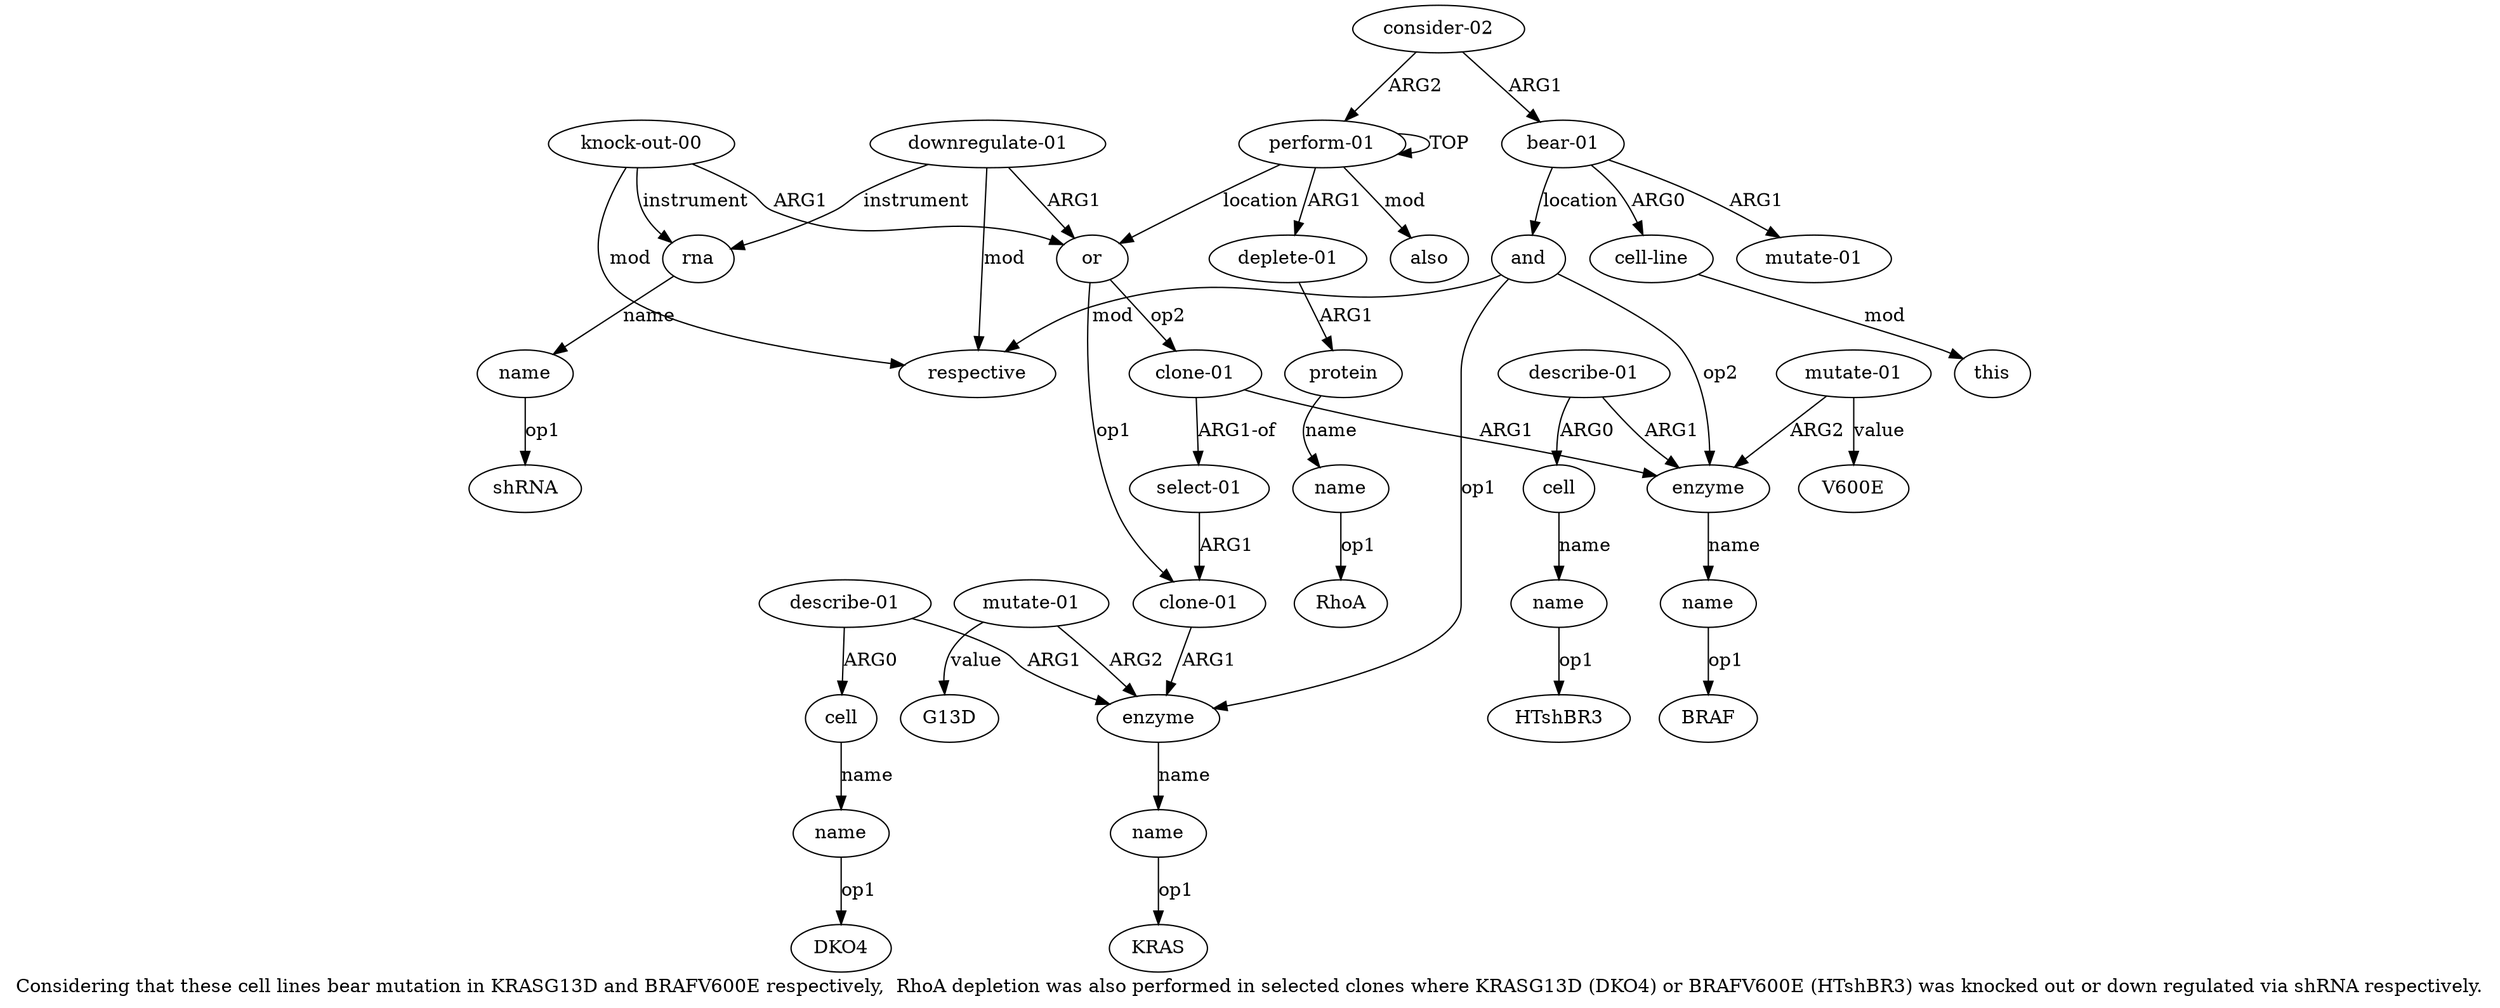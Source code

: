 digraph  {
	graph [label="Considering that these cell lines bear mutation in KRASG13D and BRAFV600E respectively,  RhoA depletion was also performed in selected \
clones where KRASG13D (DKO4) or BRAFV600E (HTshBR3) was knocked out or down regulated via shRNA respectively."];
	node [label="\N"];
	a20	 [color=black,
		gold_ind=20,
		gold_label=name,
		label=name,
		test_ind=20,
		test_label=name];
	"a20 HTshBR3"	 [color=black,
		gold_ind=-1,
		gold_label=HTshBR3,
		label=HTshBR3,
		test_ind=-1,
		test_label=HTshBR3];
	a20 -> "a20 HTshBR3" [key=0,
	color=black,
	gold_label=op1,
	label=op1,
	test_label=op1];
a21 [color=black,
	gold_ind=21,
	gold_label="knock-out-00",
	label="knock-out-00",
	test_ind=21,
	test_label="knock-out-00"];
a22 [color=black,
	gold_ind=22,
	gold_label=rna,
	label=rna,
	test_ind=22,
	test_label=rna];
a21 -> a22 [key=0,
color=black,
gold_label=instrument,
label=instrument,
test_label=instrument];
a24 [color=black,
gold_ind=24,
gold_label=respective,
label=respective,
test_ind=24,
test_label=respective];
a21 -> a24 [key=0,
color=black,
gold_label=mod,
label=mod,
test_label=mod];
a5 [color=black,
gold_ind=5,
gold_label=or,
label=or,
test_ind=5,
test_label=or];
a21 -> a5 [key=0,
color=black,
gold_label=ARG1,
label=ARG1,
test_label=ARG1];
a23 [color=black,
gold_ind=23,
gold_label=name,
label=name,
test_ind=23,
test_label=name];
a22 -> a23 [key=0,
color=black,
gold_label=name,
label=name,
test_label=name];
"a23 shRNA" [color=black,
gold_ind=-1,
gold_label=shRNA,
label=shRNA,
test_ind=-1,
test_label=shRNA];
a23 -> "a23 shRNA" [key=0,
color=black,
gold_label=op1,
label=op1,
test_label=op1];
a25 [color=black,
gold_ind=25,
gold_label="downregulate-01",
label="downregulate-01",
test_ind=25,
test_label="downregulate-01"];
a25 -> a22 [key=0,
color=black,
gold_label=instrument,
label=instrument,
test_label=instrument];
a25 -> a24 [key=0,
color=black,
gold_label=mod,
label=mod,
test_label=mod];
a25 -> a5 [key=0,
color=black,
gold_label=ARG1,
label=ARG1,
test_label=ARG1];
a26 [color=black,
gold_ind=26,
gold_label="consider-02",
label="consider-02",
test_ind=26,
test_label="consider-02"];
a27 [color=black,
gold_ind=27,
gold_label="bear-01",
label="bear-01",
test_ind=27,
test_label="bear-01"];
a26 -> a27 [key=0,
color=black,
gold_label=ARG1,
label=ARG1,
test_label=ARG1];
a0 [color=black,
gold_ind=0,
gold_label="perform-01",
label="perform-01",
test_ind=0,
test_label="perform-01"];
a26 -> a0 [key=0,
color=black,
gold_label=ARG2,
label=ARG2,
test_label=ARG2];
a28 [color=black,
gold_ind=28,
gold_label="cell-line",
label="cell-line",
test_ind=28,
test_label="cell-line"];
a27 -> a28 [key=0,
color=black,
gold_label=ARG0,
label=ARG0,
test_label=ARG0];
a31 [color=black,
gold_ind=31,
gold_label=and,
label=and,
test_ind=31,
test_label=and];
a27 -> a31 [key=0,
color=black,
gold_label=location,
label=location,
test_label=location];
a30 [color=black,
gold_ind=30,
gold_label="mutate-01",
label="mutate-01",
test_ind=30,
test_label="mutate-01"];
a27 -> a30 [key=0,
color=black,
gold_label=ARG1,
label=ARG1,
test_label=ARG1];
a29 [color=black,
gold_ind=29,
gold_label=this,
label=this,
test_ind=29,
test_label=this];
a28 -> a29 [key=0,
color=black,
gold_label=mod,
label=mod,
test_label=mod];
a31 -> a24 [key=0,
color=black,
gold_label=mod,
label=mod,
test_label=mod];
a15 [color=black,
gold_ind=15,
gold_label=enzyme,
label=enzyme,
test_ind=15,
test_label=enzyme];
a31 -> a15 [key=0,
color=black,
gold_label=op2,
label=op2,
test_label=op2];
a7 [color=black,
gold_ind=7,
gold_label=enzyme,
label=enzyme,
test_ind=7,
test_label=enzyme];
a31 -> a7 [key=0,
color=black,
gold_label=op1,
label=op1,
test_label=op1];
"a16 BRAF" [color=black,
gold_ind=-1,
gold_label=BRAF,
label=BRAF,
test_ind=-1,
test_label=BRAF];
"a17 V600E" [color=black,
gold_ind=-1,
gold_label=V600E,
label=V600E,
test_ind=-1,
test_label=V600E];
a16 [color=black,
gold_ind=16,
gold_label=name,
label=name,
test_ind=16,
test_label=name];
a15 -> a16 [key=0,
color=black,
gold_label=name,
label=name,
test_label=name];
a14 [color=black,
gold_ind=14,
gold_label="clone-01",
label="clone-01",
test_ind=14,
test_label="clone-01"];
a14 -> a15 [key=0,
color=black,
gold_label=ARG1,
label=ARG1,
test_label=ARG1];
a13 [color=black,
gold_ind=13,
gold_label="select-01",
label="select-01",
test_ind=13,
test_label="select-01"];
a14 -> a13 [key=0,
color=black,
gold_label="ARG1-of",
label="ARG1-of",
test_label="ARG1-of"];
a17 [color=black,
gold_ind=17,
gold_label="mutate-01",
label="mutate-01",
test_ind=17,
test_label="mutate-01"];
a17 -> "a17 V600E" [key=0,
color=black,
gold_label=value,
label=value,
test_label=value];
a17 -> a15 [key=0,
color=black,
gold_label=ARG2,
label=ARG2,
test_label=ARG2];
a16 -> "a16 BRAF" [key=0,
color=black,
gold_label=op1,
label=op1,
test_label=op1];
a11 [color=black,
gold_ind=11,
gold_label=cell,
label=cell,
test_ind=11,
test_label=cell];
a12 [color=black,
gold_ind=12,
gold_label=name,
label=name,
test_ind=12,
test_label=name];
a11 -> a12 [key=0,
color=black,
gold_label=name,
label=name,
test_label=name];
a10 [color=black,
gold_ind=10,
gold_label="describe-01",
label="describe-01",
test_ind=10,
test_label="describe-01"];
a10 -> a11 [key=0,
color=black,
gold_label=ARG0,
label=ARG0,
test_label=ARG0];
a10 -> a7 [key=0,
color=black,
gold_label=ARG1,
label=ARG1,
test_label=ARG1];
a6 [color=black,
gold_ind=6,
gold_label="clone-01",
label="clone-01",
test_ind=6,
test_label="clone-01"];
a13 -> a6 [key=0,
color=black,
gold_label=ARG1,
label=ARG1,
test_label=ARG1];
"a12 DKO4" [color=black,
gold_ind=-1,
gold_label=DKO4,
label=DKO4,
test_ind=-1,
test_label=DKO4];
a12 -> "a12 DKO4" [key=0,
color=black,
gold_label=op1,
label=op1,
test_label=op1];
"a3 RhoA" [color=black,
gold_ind=-1,
gold_label=RhoA,
label=RhoA,
test_ind=-1,
test_label=RhoA];
a19 [color=black,
gold_ind=19,
gold_label=cell,
label=cell,
test_ind=19,
test_label=cell];
a19 -> a20 [key=0,
color=black,
gold_label=name,
label=name,
test_label=name];
a18 [color=black,
gold_ind=18,
gold_label="describe-01",
label="describe-01",
test_ind=18,
test_label="describe-01"];
a18 -> a15 [key=0,
color=black,
gold_label=ARG1,
label=ARG1,
test_label=ARG1];
a18 -> a19 [key=0,
color=black,
gold_label=ARG0,
label=ARG0,
test_label=ARG0];
a1 [color=black,
gold_ind=1,
gold_label="deplete-01",
label="deplete-01",
test_ind=1,
test_label="deplete-01"];
a2 [color=black,
gold_ind=2,
gold_label=protein,
label=protein,
test_ind=2,
test_label=protein];
a1 -> a2 [key=0,
color=black,
gold_label=ARG1,
label=ARG1,
test_label=ARG1];
a0 -> a1 [key=0,
color=black,
gold_label=ARG1,
label=ARG1,
test_label=ARG1];
a0 -> a0 [key=0,
color=black,
gold_label=TOP,
label=TOP,
test_label=TOP];
a0 -> a5 [key=0,
color=black,
gold_label=location,
label=location,
test_label=location];
a4 [color=black,
gold_ind=4,
gold_label=also,
label=also,
test_ind=4,
test_label=also];
a0 -> a4 [key=0,
color=black,
gold_label=mod,
label=mod,
test_label=mod];
a3 [color=black,
gold_ind=3,
gold_label=name,
label=name,
test_ind=3,
test_label=name];
a3 -> "a3 RhoA" [key=0,
color=black,
gold_label=op1,
label=op1,
test_label=op1];
a2 -> a3 [key=0,
color=black,
gold_label=name,
label=name,
test_label=name];
a5 -> a14 [key=0,
color=black,
gold_label=op2,
label=op2,
test_label=op2];
a5 -> a6 [key=0,
color=black,
gold_label=op1,
label=op1,
test_label=op1];
a8 [color=black,
gold_ind=8,
gold_label=name,
label=name,
test_ind=8,
test_label=name];
a7 -> a8 [key=0,
color=black,
gold_label=name,
label=name,
test_label=name];
a6 -> a7 [key=0,
color=black,
gold_label=ARG1,
label=ARG1,
test_label=ARG1];
a9 [color=black,
gold_ind=9,
gold_label="mutate-01",
label="mutate-01",
test_ind=9,
test_label="mutate-01"];
a9 -> a7 [key=0,
color=black,
gold_label=ARG2,
label=ARG2,
test_label=ARG2];
"a9 G13D" [color=black,
gold_ind=-1,
gold_label=G13D,
label=G13D,
test_ind=-1,
test_label=G13D];
a9 -> "a9 G13D" [key=0,
color=black,
gold_label=value,
label=value,
test_label=value];
"a8 KRAS" [color=black,
gold_ind=-1,
gold_label=KRAS,
label=KRAS,
test_ind=-1,
test_label=KRAS];
a8 -> "a8 KRAS" [key=0,
color=black,
gold_label=op1,
label=op1,
test_label=op1];
}
